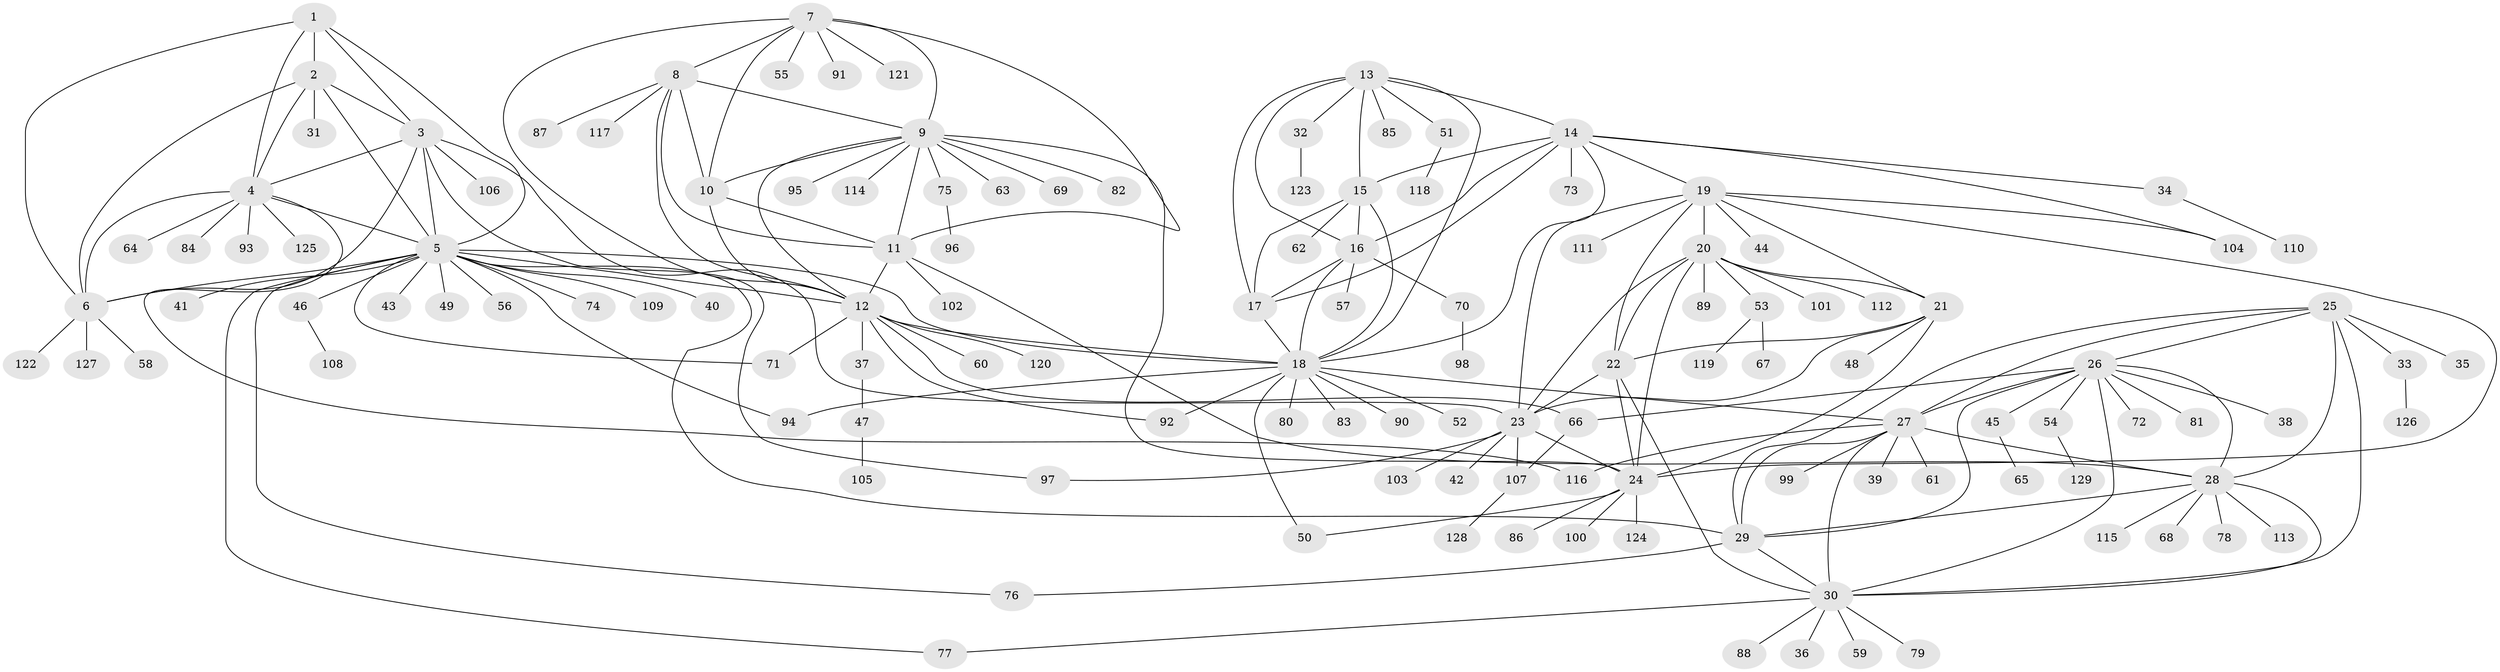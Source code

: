 // coarse degree distribution, {3: 0.07894736842105263, 4: 0.07894736842105263, 1: 0.7105263157894737, 8: 0.02631578947368421, 7: 0.02631578947368421, 5: 0.02631578947368421, 14: 0.02631578947368421, 6: 0.02631578947368421}
// Generated by graph-tools (version 1.1) at 2025/58/03/04/25 21:58:06]
// undirected, 129 vertices, 195 edges
graph export_dot {
graph [start="1"]
  node [color=gray90,style=filled];
  1;
  2;
  3;
  4;
  5;
  6;
  7;
  8;
  9;
  10;
  11;
  12;
  13;
  14;
  15;
  16;
  17;
  18;
  19;
  20;
  21;
  22;
  23;
  24;
  25;
  26;
  27;
  28;
  29;
  30;
  31;
  32;
  33;
  34;
  35;
  36;
  37;
  38;
  39;
  40;
  41;
  42;
  43;
  44;
  45;
  46;
  47;
  48;
  49;
  50;
  51;
  52;
  53;
  54;
  55;
  56;
  57;
  58;
  59;
  60;
  61;
  62;
  63;
  64;
  65;
  66;
  67;
  68;
  69;
  70;
  71;
  72;
  73;
  74;
  75;
  76;
  77;
  78;
  79;
  80;
  81;
  82;
  83;
  84;
  85;
  86;
  87;
  88;
  89;
  90;
  91;
  92;
  93;
  94;
  95;
  96;
  97;
  98;
  99;
  100;
  101;
  102;
  103;
  104;
  105;
  106;
  107;
  108;
  109;
  110;
  111;
  112;
  113;
  114;
  115;
  116;
  117;
  118;
  119;
  120;
  121;
  122;
  123;
  124;
  125;
  126;
  127;
  128;
  129;
  1 -- 2;
  1 -- 3;
  1 -- 4;
  1 -- 5;
  1 -- 6;
  2 -- 3;
  2 -- 4;
  2 -- 5;
  2 -- 6;
  2 -- 31;
  3 -- 4;
  3 -- 5;
  3 -- 6;
  3 -- 23;
  3 -- 97;
  3 -- 106;
  4 -- 5;
  4 -- 6;
  4 -- 64;
  4 -- 84;
  4 -- 93;
  4 -- 116;
  4 -- 125;
  5 -- 6;
  5 -- 12;
  5 -- 18;
  5 -- 29;
  5 -- 40;
  5 -- 41;
  5 -- 43;
  5 -- 46;
  5 -- 49;
  5 -- 56;
  5 -- 71;
  5 -- 74;
  5 -- 76;
  5 -- 77;
  5 -- 94;
  5 -- 109;
  6 -- 58;
  6 -- 122;
  6 -- 127;
  7 -- 8;
  7 -- 9;
  7 -- 10;
  7 -- 11;
  7 -- 12;
  7 -- 55;
  7 -- 91;
  7 -- 121;
  8 -- 9;
  8 -- 10;
  8 -- 11;
  8 -- 12;
  8 -- 87;
  8 -- 117;
  9 -- 10;
  9 -- 11;
  9 -- 12;
  9 -- 24;
  9 -- 63;
  9 -- 69;
  9 -- 75;
  9 -- 82;
  9 -- 95;
  9 -- 114;
  10 -- 11;
  10 -- 12;
  11 -- 12;
  11 -- 28;
  11 -- 102;
  12 -- 18;
  12 -- 37;
  12 -- 60;
  12 -- 66;
  12 -- 71;
  12 -- 92;
  12 -- 120;
  13 -- 14;
  13 -- 15;
  13 -- 16;
  13 -- 17;
  13 -- 18;
  13 -- 32;
  13 -- 51;
  13 -- 85;
  14 -- 15;
  14 -- 16;
  14 -- 17;
  14 -- 18;
  14 -- 19;
  14 -- 34;
  14 -- 73;
  14 -- 104;
  15 -- 16;
  15 -- 17;
  15 -- 18;
  15 -- 62;
  16 -- 17;
  16 -- 18;
  16 -- 57;
  16 -- 70;
  17 -- 18;
  18 -- 27;
  18 -- 50;
  18 -- 52;
  18 -- 80;
  18 -- 83;
  18 -- 90;
  18 -- 92;
  18 -- 94;
  19 -- 20;
  19 -- 21;
  19 -- 22;
  19 -- 23;
  19 -- 24;
  19 -- 44;
  19 -- 104;
  19 -- 111;
  20 -- 21;
  20 -- 22;
  20 -- 23;
  20 -- 24;
  20 -- 53;
  20 -- 89;
  20 -- 101;
  20 -- 112;
  21 -- 22;
  21 -- 23;
  21 -- 24;
  21 -- 48;
  22 -- 23;
  22 -- 24;
  22 -- 30;
  23 -- 24;
  23 -- 42;
  23 -- 97;
  23 -- 103;
  23 -- 107;
  24 -- 50;
  24 -- 86;
  24 -- 100;
  24 -- 124;
  25 -- 26;
  25 -- 27;
  25 -- 28;
  25 -- 29;
  25 -- 30;
  25 -- 33;
  25 -- 35;
  26 -- 27;
  26 -- 28;
  26 -- 29;
  26 -- 30;
  26 -- 38;
  26 -- 45;
  26 -- 54;
  26 -- 66;
  26 -- 72;
  26 -- 81;
  27 -- 28;
  27 -- 29;
  27 -- 30;
  27 -- 39;
  27 -- 61;
  27 -- 99;
  27 -- 116;
  28 -- 29;
  28 -- 30;
  28 -- 68;
  28 -- 78;
  28 -- 113;
  28 -- 115;
  29 -- 30;
  29 -- 76;
  30 -- 36;
  30 -- 59;
  30 -- 77;
  30 -- 79;
  30 -- 88;
  32 -- 123;
  33 -- 126;
  34 -- 110;
  37 -- 47;
  45 -- 65;
  46 -- 108;
  47 -- 105;
  51 -- 118;
  53 -- 67;
  53 -- 119;
  54 -- 129;
  66 -- 107;
  70 -- 98;
  75 -- 96;
  107 -- 128;
}
